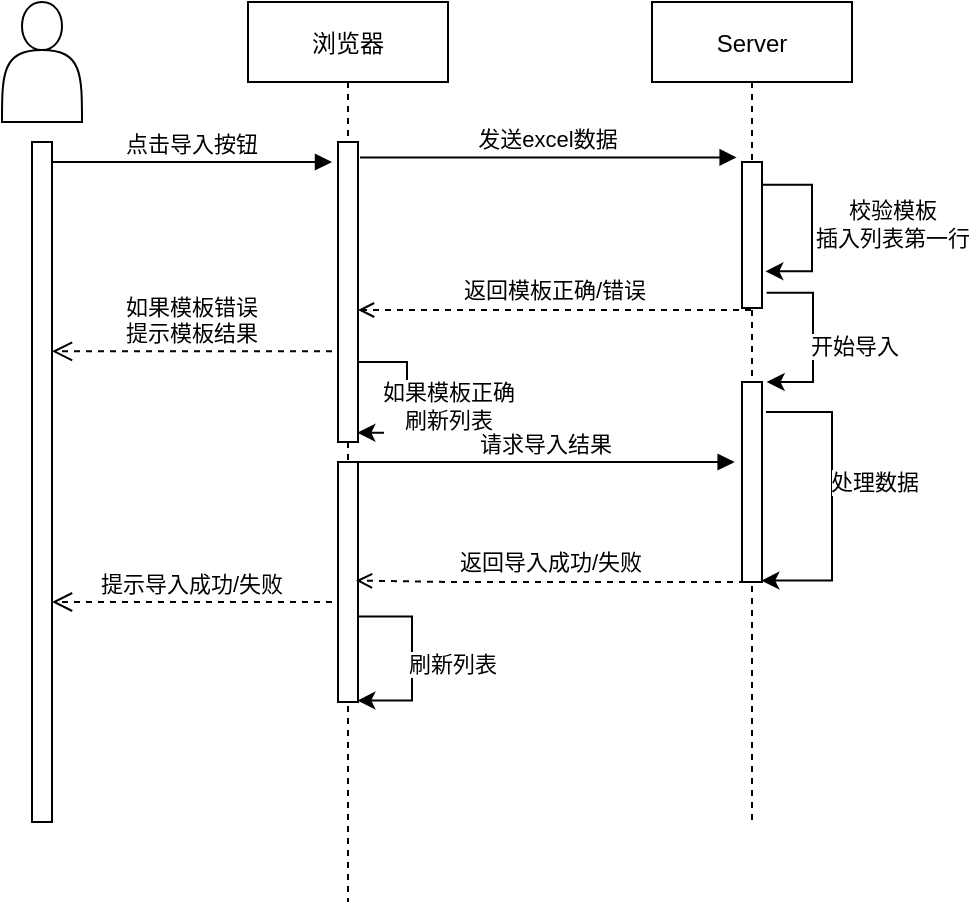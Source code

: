 <mxfile version="16.0.3" type="github">
  <diagram id="kgpKYQtTHZ0yAKxKKP6v" name="Page-1">
    <mxGraphModel dx="948" dy="508" grid="1" gridSize="10" guides="1" tooltips="1" connect="1" arrows="1" fold="1" page="1" pageScale="1" pageWidth="850" pageHeight="1100" math="0" shadow="0">
      <root>
        <mxCell id="0" />
        <mxCell id="1" parent="0" />
        <mxCell id="3nuBFxr9cyL0pnOWT2aG-1" value="浏览器" style="shape=umlLifeline;perimeter=lifelinePerimeter;container=1;collapsible=0;recursiveResize=0;rounded=0;shadow=0;strokeWidth=1;" parent="1" vertex="1">
          <mxGeometry x="208" y="80" width="100" height="450" as="geometry" />
        </mxCell>
        <mxCell id="3nuBFxr9cyL0pnOWT2aG-2" value="" style="points=[];perimeter=orthogonalPerimeter;rounded=0;shadow=0;strokeWidth=1;" parent="3nuBFxr9cyL0pnOWT2aG-1" vertex="1">
          <mxGeometry x="45" y="70" width="10" height="150" as="geometry" />
        </mxCell>
        <mxCell id="eZNQvngmzv5qfDeCci1Q-24" value="" style="edgeStyle=elbowEdgeStyle;elbow=horizontal;endArrow=classic;html=1;rounded=0;exitX=1.05;exitY=0.283;exitDx=0;exitDy=0;exitPerimeter=0;entryX=0.967;entryY=0.969;entryDx=0;entryDy=0;entryPerimeter=0;" edge="1" parent="3nuBFxr9cyL0pnOWT2aG-1" target="3nuBFxr9cyL0pnOWT2aG-2">
          <mxGeometry width="50" height="50" relative="1" as="geometry">
            <mxPoint x="55" y="180.0" as="sourcePoint" />
            <mxPoint x="50" y="220" as="targetPoint" />
            <Array as="points">
              <mxPoint x="79.5" y="213.3" />
              <mxPoint x="79.5" y="263.3" />
              <mxPoint x="109.5" y="200.36" />
              <mxPoint x="93.25" y="236.36" />
            </Array>
          </mxGeometry>
        </mxCell>
        <mxCell id="eZNQvngmzv5qfDeCci1Q-25" value="如果模板正确&lt;br&gt;刷新列表" style="edgeLabel;html=1;align=center;verticalAlign=middle;resizable=0;points=[];" vertex="1" connectable="0" parent="eZNQvngmzv5qfDeCci1Q-24">
          <mxGeometry x="-0.238" relative="1" as="geometry">
            <mxPoint x="20" y="14" as="offset" />
          </mxGeometry>
        </mxCell>
        <mxCell id="eZNQvngmzv5qfDeCci1Q-13" value="" style="edgeStyle=elbowEdgeStyle;elbow=horizontal;endArrow=open;html=1;rounded=0;endFill=0;dashed=1;" edge="1" parent="3nuBFxr9cyL0pnOWT2aG-1">
          <mxGeometry width="50" height="50" relative="1" as="geometry">
            <mxPoint x="251.5" y="154" as="sourcePoint" />
            <mxPoint x="55" y="154.0" as="targetPoint" />
            <Array as="points">
              <mxPoint x="105" y="154.0" />
              <mxPoint x="115" y="164.0" />
              <mxPoint x="95" y="154.0" />
              <mxPoint x="135" y="174.0" />
              <mxPoint x="125" y="166.75" />
              <mxPoint x="155" y="190.75" />
              <mxPoint x="138.75" y="226.75" />
            </Array>
          </mxGeometry>
        </mxCell>
        <mxCell id="eZNQvngmzv5qfDeCci1Q-18" value="返回模板正确/错误" style="edgeLabel;html=1;align=center;verticalAlign=middle;resizable=0;points=[];" vertex="1" connectable="0" parent="eZNQvngmzv5qfDeCci1Q-13">
          <mxGeometry relative="1" as="geometry">
            <mxPoint y="-10" as="offset" />
          </mxGeometry>
        </mxCell>
        <mxCell id="eZNQvngmzv5qfDeCci1Q-42" value="" style="edgeStyle=elbowEdgeStyle;elbow=horizontal;endArrow=classic;html=1;rounded=0;entryX=0.967;entryY=0.994;entryDx=0;entryDy=0;entryPerimeter=0;exitX=0.967;exitY=0.644;exitDx=0;exitDy=0;exitPerimeter=0;" edge="1" parent="3nuBFxr9cyL0pnOWT2aG-1" source="eZNQvngmzv5qfDeCci1Q-44" target="eZNQvngmzv5qfDeCci1Q-44">
          <mxGeometry width="50" height="50" relative="1" as="geometry">
            <mxPoint x="55" y="300" as="sourcePoint" />
            <mxPoint x="55" y="343.46" as="targetPoint" />
            <Array as="points">
              <mxPoint x="82" y="320" />
              <mxPoint x="79.5" y="383.3" />
              <mxPoint x="109.5" y="320.36" />
              <mxPoint x="93.25" y="356.36" />
            </Array>
          </mxGeometry>
        </mxCell>
        <mxCell id="eZNQvngmzv5qfDeCci1Q-43" value="刷新列表" style="edgeLabel;html=1;align=center;verticalAlign=middle;resizable=0;points=[];" vertex="1" connectable="0" parent="eZNQvngmzv5qfDeCci1Q-42">
          <mxGeometry x="-0.238" relative="1" as="geometry">
            <mxPoint x="20" y="14" as="offset" />
          </mxGeometry>
        </mxCell>
        <mxCell id="eZNQvngmzv5qfDeCci1Q-44" value="" style="points=[];perimeter=orthogonalPerimeter;rounded=0;shadow=0;strokeWidth=1;" vertex="1" parent="3nuBFxr9cyL0pnOWT2aG-1">
          <mxGeometry x="45" y="230" width="10" height="120" as="geometry" />
        </mxCell>
        <mxCell id="eZNQvngmzv5qfDeCci1Q-38" value="请求导入结果" style="verticalAlign=bottom;endArrow=block;entryX=-0.367;entryY=0.093;shadow=0;strokeWidth=1;entryDx=0;entryDy=0;entryPerimeter=0;" edge="1" parent="3nuBFxr9cyL0pnOWT2aG-1">
          <mxGeometry relative="1" as="geometry">
            <mxPoint x="55" y="229.999" as="sourcePoint" />
            <mxPoint x="243.33" y="229.999" as="targetPoint" />
          </mxGeometry>
        </mxCell>
        <mxCell id="3nuBFxr9cyL0pnOWT2aG-8" value="发送excel数据" style="verticalAlign=bottom;endArrow=block;entryX=-0.367;entryY=0.093;shadow=0;strokeWidth=1;entryDx=0;entryDy=0;entryPerimeter=0;" parent="1" edge="1">
          <mxGeometry relative="1" as="geometry">
            <mxPoint x="264" y="157.719" as="sourcePoint" />
            <mxPoint x="452.33" y="157.719" as="targetPoint" />
          </mxGeometry>
        </mxCell>
        <mxCell id="eZNQvngmzv5qfDeCci1Q-1" value="" style="shape=actor;whiteSpace=wrap;html=1;" vertex="1" parent="1">
          <mxGeometry x="85" y="80" width="40" height="60" as="geometry" />
        </mxCell>
        <mxCell id="eZNQvngmzv5qfDeCci1Q-2" value="Server" style="shape=umlLifeline;perimeter=lifelinePerimeter;container=1;collapsible=0;recursiveResize=0;rounded=0;shadow=0;strokeWidth=1;" vertex="1" parent="1">
          <mxGeometry x="410" y="80" width="100" height="410" as="geometry" />
        </mxCell>
        <mxCell id="eZNQvngmzv5qfDeCci1Q-3" value="" style="points=[];perimeter=orthogonalPerimeter;rounded=0;shadow=0;strokeWidth=1;" vertex="1" parent="eZNQvngmzv5qfDeCci1Q-2">
          <mxGeometry x="45" y="80" width="10" height="73" as="geometry" />
        </mxCell>
        <mxCell id="eZNQvngmzv5qfDeCci1Q-28" value="" style="points=[];perimeter=orthogonalPerimeter;rounded=0;shadow=0;strokeWidth=1;" vertex="1" parent="eZNQvngmzv5qfDeCci1Q-2">
          <mxGeometry x="45" y="190" width="10" height="100" as="geometry" />
        </mxCell>
        <mxCell id="eZNQvngmzv5qfDeCci1Q-29" value="" style="edgeStyle=elbowEdgeStyle;elbow=horizontal;endArrow=classic;html=1;rounded=0;entryX=1.233;entryY=0;entryDx=0;entryDy=0;entryPerimeter=0;exitX=1.233;exitY=0.895;exitDx=0;exitDy=0;exitPerimeter=0;" edge="1" parent="eZNQvngmzv5qfDeCci1Q-2" source="eZNQvngmzv5qfDeCci1Q-3" target="eZNQvngmzv5qfDeCci1Q-28">
          <mxGeometry width="50" height="50" relative="1" as="geometry">
            <mxPoint x="55.5" y="128.58" as="sourcePoint" />
            <mxPoint x="55" y="150.0" as="targetPoint" />
            <Array as="points">
              <mxPoint x="80.5" y="128.58" />
              <mxPoint x="110.5" y="152.58" />
              <mxPoint x="94.25" y="188.58" />
            </Array>
          </mxGeometry>
        </mxCell>
        <mxCell id="eZNQvngmzv5qfDeCci1Q-30" value="开始导入" style="edgeLabel;html=1;align=center;verticalAlign=middle;resizable=0;points=[];" vertex="1" connectable="0" parent="eZNQvngmzv5qfDeCci1Q-29">
          <mxGeometry x="-0.238" relative="1" as="geometry">
            <mxPoint x="20" y="15" as="offset" />
          </mxGeometry>
        </mxCell>
        <mxCell id="eZNQvngmzv5qfDeCci1Q-31" value="" style="edgeStyle=elbowEdgeStyle;elbow=horizontal;endArrow=classic;html=1;rounded=0;entryX=1.167;entryY=0.749;entryDx=0;entryDy=0;entryPerimeter=0;exitX=1.033;exitY=0.155;exitDx=0;exitDy=0;exitPerimeter=0;" edge="1" parent="eZNQvngmzv5qfDeCci1Q-2" source="eZNQvngmzv5qfDeCci1Q-3" target="eZNQvngmzv5qfDeCci1Q-3">
          <mxGeometry width="50" height="50" relative="1" as="geometry">
            <mxPoint x="55" y="140.0" as="sourcePoint" />
            <mxPoint x="57.5" y="202.44" as="targetPoint" />
            <Array as="points">
              <mxPoint x="80" y="150" />
              <mxPoint x="81" y="80.04" />
              <mxPoint x="111" y="104.04" />
              <mxPoint x="94.75" y="140.04" />
            </Array>
          </mxGeometry>
        </mxCell>
        <mxCell id="eZNQvngmzv5qfDeCci1Q-32" value="校验模板&lt;br&gt;插入列表第一行" style="edgeLabel;html=1;align=center;verticalAlign=middle;resizable=0;points=[];" vertex="1" connectable="0" parent="eZNQvngmzv5qfDeCci1Q-31">
          <mxGeometry x="-0.238" relative="1" as="geometry">
            <mxPoint x="40" y="9" as="offset" />
          </mxGeometry>
        </mxCell>
        <mxCell id="eZNQvngmzv5qfDeCci1Q-35" value="" style="edgeStyle=elbowEdgeStyle;elbow=horizontal;endArrow=classic;html=1;rounded=0;entryX=0.967;entryY=0.993;entryDx=0;entryDy=0;entryPerimeter=0;" edge="1" parent="eZNQvngmzv5qfDeCci1Q-2" target="eZNQvngmzv5qfDeCci1Q-28">
          <mxGeometry width="50" height="50" relative="1" as="geometry">
            <mxPoint x="57" y="205" as="sourcePoint" />
            <mxPoint x="60" y="275" as="targetPoint" />
            <Array as="points">
              <mxPoint x="90" y="245" />
              <mxPoint x="98.17" y="207.24" />
              <mxPoint x="81.92" y="243.24" />
            </Array>
          </mxGeometry>
        </mxCell>
        <mxCell id="eZNQvngmzv5qfDeCci1Q-4" value="" style="points=[];perimeter=orthogonalPerimeter;rounded=0;shadow=0;strokeWidth=1;" vertex="1" parent="1">
          <mxGeometry x="100" y="150" width="10" height="340" as="geometry" />
        </mxCell>
        <mxCell id="eZNQvngmzv5qfDeCci1Q-5" value="点击导入按钮" style="verticalAlign=bottom;endArrow=block;shadow=0;strokeWidth=1;" edge="1" parent="1">
          <mxGeometry relative="1" as="geometry">
            <mxPoint x="110" y="160.0" as="sourcePoint" />
            <mxPoint x="250" y="160" as="targetPoint" />
          </mxGeometry>
        </mxCell>
        <mxCell id="eZNQvngmzv5qfDeCci1Q-22" value="如果模板错误&#xa;提示模板结果" style="verticalAlign=bottom;endArrow=open;dashed=1;endSize=8;shadow=0;strokeWidth=1;" edge="1" parent="1">
          <mxGeometry relative="1" as="geometry">
            <mxPoint x="110" y="254.67" as="targetPoint" />
            <mxPoint x="250" y="254.67" as="sourcePoint" />
          </mxGeometry>
        </mxCell>
        <mxCell id="eZNQvngmzv5qfDeCci1Q-39" value="处理数据" style="edgeLabel;html=1;align=center;verticalAlign=middle;resizable=0;points=[];" vertex="1" connectable="0" parent="1">
          <mxGeometry x="520.5" y="320.002" as="geometry" />
        </mxCell>
        <mxCell id="eZNQvngmzv5qfDeCci1Q-40" value="" style="edgeStyle=elbowEdgeStyle;elbow=horizontal;endArrow=open;html=1;rounded=0;endFill=0;dashed=1;entryX=0.9;entryY=0.494;entryDx=0;entryDy=0;entryPerimeter=0;" edge="1" parent="1" target="eZNQvngmzv5qfDeCci1Q-44">
          <mxGeometry width="50" height="50" relative="1" as="geometry">
            <mxPoint x="456.5" y="370" as="sourcePoint" />
            <mxPoint x="270" y="370" as="targetPoint" />
            <Array as="points">
              <mxPoint x="310" y="370" />
              <mxPoint x="320" y="380" />
              <mxPoint x="300" y="370" />
              <mxPoint x="340" y="390" />
              <mxPoint x="330" y="382.75" />
              <mxPoint x="360" y="406.75" />
              <mxPoint x="343.75" y="442.75" />
            </Array>
          </mxGeometry>
        </mxCell>
        <mxCell id="eZNQvngmzv5qfDeCci1Q-41" value="返回导入成功/失败" style="edgeLabel;html=1;align=center;verticalAlign=middle;resizable=0;points=[];" vertex="1" connectable="0" parent="eZNQvngmzv5qfDeCci1Q-40">
          <mxGeometry relative="1" as="geometry">
            <mxPoint y="-10" as="offset" />
          </mxGeometry>
        </mxCell>
        <mxCell id="eZNQvngmzv5qfDeCci1Q-45" value="提示导入成功/失败" style="verticalAlign=bottom;endArrow=open;dashed=1;endSize=8;shadow=0;strokeWidth=1;" edge="1" parent="1">
          <mxGeometry relative="1" as="geometry">
            <mxPoint x="110" y="380.0" as="targetPoint" />
            <mxPoint x="250" y="380.0" as="sourcePoint" />
          </mxGeometry>
        </mxCell>
      </root>
    </mxGraphModel>
  </diagram>
</mxfile>
